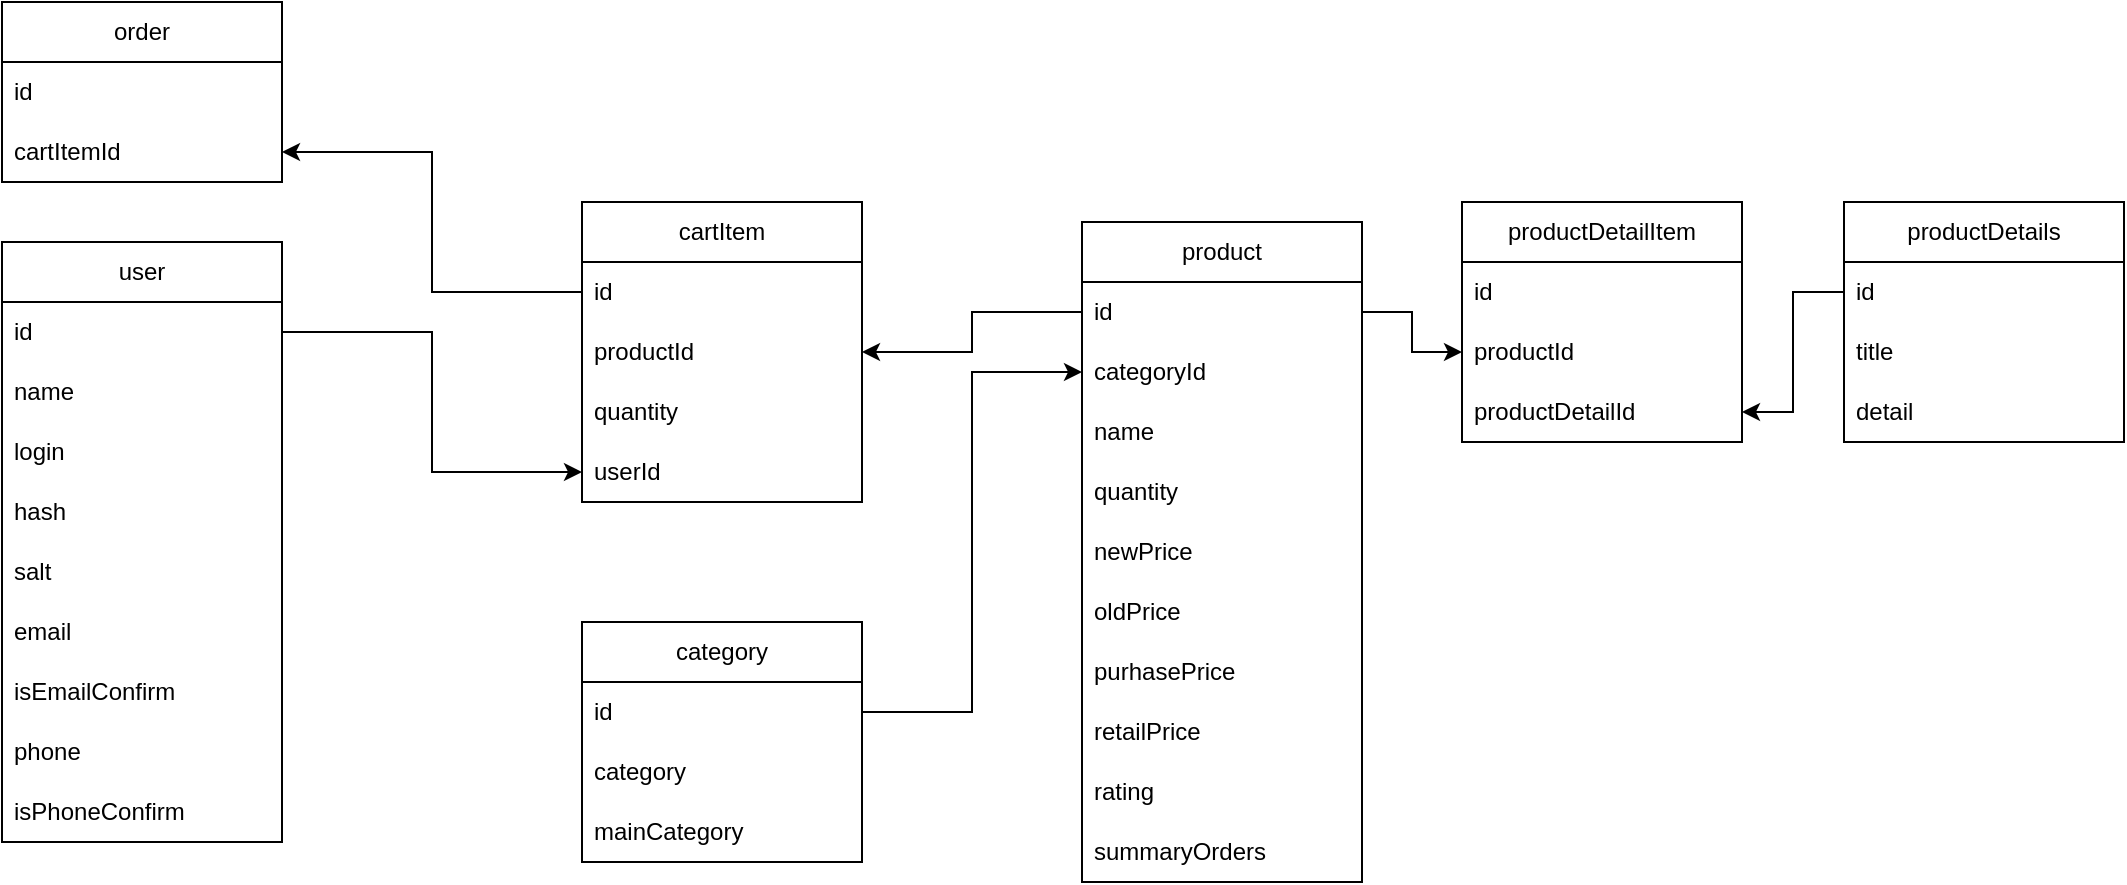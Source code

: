 <mxfile version="22.1.18" type="github">
  <diagram name="Страница — 1" id="G4xhVnow05ZsofrNweHC">
    <mxGraphModel dx="1025" dy="1390" grid="1" gridSize="10" guides="1" tooltips="1" connect="1" arrows="1" fold="1" page="1" pageScale="1" pageWidth="1169" pageHeight="827" math="0" shadow="0">
      <root>
        <mxCell id="0" />
        <mxCell id="1" parent="0" />
        <mxCell id="Ku_C6SEnF8b7OBF4rfpm-1" value="user&lt;br&gt;" style="swimlane;fontStyle=0;childLayout=stackLayout;horizontal=1;startSize=30;horizontalStack=0;resizeParent=1;resizeParentMax=0;resizeLast=0;collapsible=1;marginBottom=0;whiteSpace=wrap;html=1;" vertex="1" parent="1">
          <mxGeometry x="80" y="80" width="140" height="300" as="geometry" />
        </mxCell>
        <mxCell id="Ku_C6SEnF8b7OBF4rfpm-10" value="id" style="text;strokeColor=none;fillColor=none;align=left;verticalAlign=middle;spacingLeft=4;spacingRight=4;overflow=hidden;points=[[0,0.5],[1,0.5]];portConstraint=eastwest;rotatable=0;whiteSpace=wrap;html=1;" vertex="1" parent="Ku_C6SEnF8b7OBF4rfpm-1">
          <mxGeometry y="30" width="140" height="30" as="geometry" />
        </mxCell>
        <mxCell id="Ku_C6SEnF8b7OBF4rfpm-2" value="name" style="text;strokeColor=none;fillColor=none;align=left;verticalAlign=middle;spacingLeft=4;spacingRight=4;overflow=hidden;points=[[0,0.5],[1,0.5]];portConstraint=eastwest;rotatable=0;whiteSpace=wrap;html=1;" vertex="1" parent="Ku_C6SEnF8b7OBF4rfpm-1">
          <mxGeometry y="60" width="140" height="30" as="geometry" />
        </mxCell>
        <mxCell id="Ku_C6SEnF8b7OBF4rfpm-5" value="login" style="text;strokeColor=none;fillColor=none;align=left;verticalAlign=middle;spacingLeft=4;spacingRight=4;overflow=hidden;points=[[0,0.5],[1,0.5]];portConstraint=eastwest;rotatable=0;whiteSpace=wrap;html=1;" vertex="1" parent="Ku_C6SEnF8b7OBF4rfpm-1">
          <mxGeometry y="90" width="140" height="30" as="geometry" />
        </mxCell>
        <mxCell id="Ku_C6SEnF8b7OBF4rfpm-6" value="hash" style="text;strokeColor=none;fillColor=none;align=left;verticalAlign=middle;spacingLeft=4;spacingRight=4;overflow=hidden;points=[[0,0.5],[1,0.5]];portConstraint=eastwest;rotatable=0;whiteSpace=wrap;html=1;" vertex="1" parent="Ku_C6SEnF8b7OBF4rfpm-1">
          <mxGeometry y="120" width="140" height="30" as="geometry" />
        </mxCell>
        <mxCell id="Ku_C6SEnF8b7OBF4rfpm-70" value="salt" style="text;strokeColor=none;fillColor=none;align=left;verticalAlign=middle;spacingLeft=4;spacingRight=4;overflow=hidden;points=[[0,0.5],[1,0.5]];portConstraint=eastwest;rotatable=0;whiteSpace=wrap;html=1;" vertex="1" parent="Ku_C6SEnF8b7OBF4rfpm-1">
          <mxGeometry y="150" width="140" height="30" as="geometry" />
        </mxCell>
        <mxCell id="Ku_C6SEnF8b7OBF4rfpm-8" value="email" style="text;strokeColor=none;fillColor=none;align=left;verticalAlign=middle;spacingLeft=4;spacingRight=4;overflow=hidden;points=[[0,0.5],[1,0.5]];portConstraint=eastwest;rotatable=0;whiteSpace=wrap;html=1;" vertex="1" parent="Ku_C6SEnF8b7OBF4rfpm-1">
          <mxGeometry y="180" width="140" height="30" as="geometry" />
        </mxCell>
        <mxCell id="Ku_C6SEnF8b7OBF4rfpm-38" value="isEmailConfirm" style="text;strokeColor=none;fillColor=none;align=left;verticalAlign=middle;spacingLeft=4;spacingRight=4;overflow=hidden;points=[[0,0.5],[1,0.5]];portConstraint=eastwest;rotatable=0;whiteSpace=wrap;html=1;" vertex="1" parent="Ku_C6SEnF8b7OBF4rfpm-1">
          <mxGeometry y="210" width="140" height="30" as="geometry" />
        </mxCell>
        <mxCell id="Ku_C6SEnF8b7OBF4rfpm-39" value="phone" style="text;strokeColor=none;fillColor=none;align=left;verticalAlign=middle;spacingLeft=4;spacingRight=4;overflow=hidden;points=[[0,0.5],[1,0.5]];portConstraint=eastwest;rotatable=0;whiteSpace=wrap;html=1;" vertex="1" parent="Ku_C6SEnF8b7OBF4rfpm-1">
          <mxGeometry y="240" width="140" height="30" as="geometry" />
        </mxCell>
        <mxCell id="Ku_C6SEnF8b7OBF4rfpm-40" value="isPhoneConfirm" style="text;strokeColor=none;fillColor=none;align=left;verticalAlign=middle;spacingLeft=4;spacingRight=4;overflow=hidden;points=[[0,0.5],[1,0.5]];portConstraint=eastwest;rotatable=0;whiteSpace=wrap;html=1;" vertex="1" parent="Ku_C6SEnF8b7OBF4rfpm-1">
          <mxGeometry y="270" width="140" height="30" as="geometry" />
        </mxCell>
        <mxCell id="Ku_C6SEnF8b7OBF4rfpm-12" value="cartItem" style="swimlane;fontStyle=0;childLayout=stackLayout;horizontal=1;startSize=30;horizontalStack=0;resizeParent=1;resizeParentMax=0;resizeLast=0;collapsible=1;marginBottom=0;whiteSpace=wrap;html=1;" vertex="1" parent="1">
          <mxGeometry x="370" y="60" width="140" height="150" as="geometry" />
        </mxCell>
        <mxCell id="Ku_C6SEnF8b7OBF4rfpm-13" value="id" style="text;strokeColor=none;fillColor=none;align=left;verticalAlign=middle;spacingLeft=4;spacingRight=4;overflow=hidden;points=[[0,0.5],[1,0.5]];portConstraint=eastwest;rotatable=0;whiteSpace=wrap;html=1;" vertex="1" parent="Ku_C6SEnF8b7OBF4rfpm-12">
          <mxGeometry y="30" width="140" height="30" as="geometry" />
        </mxCell>
        <mxCell id="Ku_C6SEnF8b7OBF4rfpm-14" value="productId" style="text;strokeColor=none;fillColor=none;align=left;verticalAlign=middle;spacingLeft=4;spacingRight=4;overflow=hidden;points=[[0,0.5],[1,0.5]];portConstraint=eastwest;rotatable=0;whiteSpace=wrap;html=1;" vertex="1" parent="Ku_C6SEnF8b7OBF4rfpm-12">
          <mxGeometry y="60" width="140" height="30" as="geometry" />
        </mxCell>
        <mxCell id="Ku_C6SEnF8b7OBF4rfpm-15" value="quantity" style="text;strokeColor=none;fillColor=none;align=left;verticalAlign=middle;spacingLeft=4;spacingRight=4;overflow=hidden;points=[[0,0.5],[1,0.5]];portConstraint=eastwest;rotatable=0;whiteSpace=wrap;html=1;" vertex="1" parent="Ku_C6SEnF8b7OBF4rfpm-12">
          <mxGeometry y="90" width="140" height="30" as="geometry" />
        </mxCell>
        <mxCell id="Ku_C6SEnF8b7OBF4rfpm-19" value="userId" style="text;strokeColor=none;fillColor=none;align=left;verticalAlign=middle;spacingLeft=4;spacingRight=4;overflow=hidden;points=[[0,0.5],[1,0.5]];portConstraint=eastwest;rotatable=0;whiteSpace=wrap;html=1;" vertex="1" parent="Ku_C6SEnF8b7OBF4rfpm-12">
          <mxGeometry y="120" width="140" height="30" as="geometry" />
        </mxCell>
        <mxCell id="Ku_C6SEnF8b7OBF4rfpm-24" value="product" style="swimlane;fontStyle=0;childLayout=stackLayout;horizontal=1;startSize=30;horizontalStack=0;resizeParent=1;resizeParentMax=0;resizeLast=0;collapsible=1;marginBottom=0;whiteSpace=wrap;html=1;" vertex="1" parent="1">
          <mxGeometry x="620" y="70" width="140" height="330" as="geometry" />
        </mxCell>
        <mxCell id="Ku_C6SEnF8b7OBF4rfpm-25" value="id" style="text;strokeColor=none;fillColor=none;align=left;verticalAlign=middle;spacingLeft=4;spacingRight=4;overflow=hidden;points=[[0,0.5],[1,0.5]];portConstraint=eastwest;rotatable=0;whiteSpace=wrap;html=1;" vertex="1" parent="Ku_C6SEnF8b7OBF4rfpm-24">
          <mxGeometry y="30" width="140" height="30" as="geometry" />
        </mxCell>
        <mxCell id="Ku_C6SEnF8b7OBF4rfpm-28" value="categoryId" style="text;strokeColor=none;fillColor=none;align=left;verticalAlign=middle;spacingLeft=4;spacingRight=4;overflow=hidden;points=[[0,0.5],[1,0.5]];portConstraint=eastwest;rotatable=0;whiteSpace=wrap;html=1;" vertex="1" parent="Ku_C6SEnF8b7OBF4rfpm-24">
          <mxGeometry y="60" width="140" height="30" as="geometry" />
        </mxCell>
        <mxCell id="Ku_C6SEnF8b7OBF4rfpm-29" value="name" style="text;strokeColor=none;fillColor=none;align=left;verticalAlign=middle;spacingLeft=4;spacingRight=4;overflow=hidden;points=[[0,0.5],[1,0.5]];portConstraint=eastwest;rotatable=0;whiteSpace=wrap;html=1;" vertex="1" parent="Ku_C6SEnF8b7OBF4rfpm-24">
          <mxGeometry y="90" width="140" height="30" as="geometry" />
        </mxCell>
        <mxCell id="Ku_C6SEnF8b7OBF4rfpm-30" value="quantity" style="text;strokeColor=none;fillColor=none;align=left;verticalAlign=middle;spacingLeft=4;spacingRight=4;overflow=hidden;points=[[0,0.5],[1,0.5]];portConstraint=eastwest;rotatable=0;whiteSpace=wrap;html=1;" vertex="1" parent="Ku_C6SEnF8b7OBF4rfpm-24">
          <mxGeometry y="120" width="140" height="30" as="geometry" />
        </mxCell>
        <mxCell id="Ku_C6SEnF8b7OBF4rfpm-31" value="newPrice" style="text;strokeColor=none;fillColor=none;align=left;verticalAlign=middle;spacingLeft=4;spacingRight=4;overflow=hidden;points=[[0,0.5],[1,0.5]];portConstraint=eastwest;rotatable=0;whiteSpace=wrap;html=1;" vertex="1" parent="Ku_C6SEnF8b7OBF4rfpm-24">
          <mxGeometry y="150" width="140" height="30" as="geometry" />
        </mxCell>
        <mxCell id="Ku_C6SEnF8b7OBF4rfpm-33" value="oldPrice" style="text;strokeColor=none;fillColor=none;align=left;verticalAlign=middle;spacingLeft=4;spacingRight=4;overflow=hidden;points=[[0,0.5],[1,0.5]];portConstraint=eastwest;rotatable=0;whiteSpace=wrap;html=1;" vertex="1" parent="Ku_C6SEnF8b7OBF4rfpm-24">
          <mxGeometry y="180" width="140" height="30" as="geometry" />
        </mxCell>
        <mxCell id="Ku_C6SEnF8b7OBF4rfpm-34" value="purhasePrice" style="text;strokeColor=none;fillColor=none;align=left;verticalAlign=middle;spacingLeft=4;spacingRight=4;overflow=hidden;points=[[0,0.5],[1,0.5]];portConstraint=eastwest;rotatable=0;whiteSpace=wrap;html=1;" vertex="1" parent="Ku_C6SEnF8b7OBF4rfpm-24">
          <mxGeometry y="210" width="140" height="30" as="geometry" />
        </mxCell>
        <mxCell id="Ku_C6SEnF8b7OBF4rfpm-35" value="retailPrice" style="text;strokeColor=none;fillColor=none;align=left;verticalAlign=middle;spacingLeft=4;spacingRight=4;overflow=hidden;points=[[0,0.5],[1,0.5]];portConstraint=eastwest;rotatable=0;whiteSpace=wrap;html=1;" vertex="1" parent="Ku_C6SEnF8b7OBF4rfpm-24">
          <mxGeometry y="240" width="140" height="30" as="geometry" />
        </mxCell>
        <mxCell id="Ku_C6SEnF8b7OBF4rfpm-62" value="rating" style="text;strokeColor=none;fillColor=none;align=left;verticalAlign=middle;spacingLeft=4;spacingRight=4;overflow=hidden;points=[[0,0.5],[1,0.5]];portConstraint=eastwest;rotatable=0;whiteSpace=wrap;html=1;" vertex="1" parent="Ku_C6SEnF8b7OBF4rfpm-24">
          <mxGeometry y="270" width="140" height="30" as="geometry" />
        </mxCell>
        <mxCell id="Ku_C6SEnF8b7OBF4rfpm-63" value="summaryOrders" style="text;strokeColor=none;fillColor=none;align=left;verticalAlign=middle;spacingLeft=4;spacingRight=4;overflow=hidden;points=[[0,0.5],[1,0.5]];portConstraint=eastwest;rotatable=0;whiteSpace=wrap;html=1;" vertex="1" parent="Ku_C6SEnF8b7OBF4rfpm-24">
          <mxGeometry y="300" width="140" height="30" as="geometry" />
        </mxCell>
        <mxCell id="Ku_C6SEnF8b7OBF4rfpm-36" style="edgeStyle=orthogonalEdgeStyle;rounded=0;orthogonalLoop=1;jettySize=auto;html=1;entryX=1;entryY=0.5;entryDx=0;entryDy=0;" edge="1" parent="1" source="Ku_C6SEnF8b7OBF4rfpm-25" target="Ku_C6SEnF8b7OBF4rfpm-14">
          <mxGeometry relative="1" as="geometry" />
        </mxCell>
        <mxCell id="Ku_C6SEnF8b7OBF4rfpm-37" style="edgeStyle=orthogonalEdgeStyle;rounded=0;orthogonalLoop=1;jettySize=auto;html=1;entryX=0;entryY=0.5;entryDx=0;entryDy=0;" edge="1" parent="1" source="Ku_C6SEnF8b7OBF4rfpm-10" target="Ku_C6SEnF8b7OBF4rfpm-19">
          <mxGeometry relative="1" as="geometry" />
        </mxCell>
        <mxCell id="Ku_C6SEnF8b7OBF4rfpm-42" value="order" style="swimlane;fontStyle=0;childLayout=stackLayout;horizontal=1;startSize=30;horizontalStack=0;resizeParent=1;resizeParentMax=0;resizeLast=0;collapsible=1;marginBottom=0;whiteSpace=wrap;html=1;" vertex="1" parent="1">
          <mxGeometry x="80" y="-40" width="140" height="90" as="geometry" />
        </mxCell>
        <mxCell id="Ku_C6SEnF8b7OBF4rfpm-43" value="id" style="text;strokeColor=none;fillColor=none;align=left;verticalAlign=middle;spacingLeft=4;spacingRight=4;overflow=hidden;points=[[0,0.5],[1,0.5]];portConstraint=eastwest;rotatable=0;whiteSpace=wrap;html=1;" vertex="1" parent="Ku_C6SEnF8b7OBF4rfpm-42">
          <mxGeometry y="30" width="140" height="30" as="geometry" />
        </mxCell>
        <mxCell id="Ku_C6SEnF8b7OBF4rfpm-46" value="cartItemId" style="text;strokeColor=none;fillColor=none;align=left;verticalAlign=middle;spacingLeft=4;spacingRight=4;overflow=hidden;points=[[0,0.5],[1,0.5]];portConstraint=eastwest;rotatable=0;whiteSpace=wrap;html=1;" vertex="1" parent="Ku_C6SEnF8b7OBF4rfpm-42">
          <mxGeometry y="60" width="140" height="30" as="geometry" />
        </mxCell>
        <mxCell id="Ku_C6SEnF8b7OBF4rfpm-47" style="edgeStyle=orthogonalEdgeStyle;rounded=0;orthogonalLoop=1;jettySize=auto;html=1;entryX=1;entryY=0.5;entryDx=0;entryDy=0;" edge="1" parent="1" source="Ku_C6SEnF8b7OBF4rfpm-13" target="Ku_C6SEnF8b7OBF4rfpm-46">
          <mxGeometry relative="1" as="geometry" />
        </mxCell>
        <mxCell id="Ku_C6SEnF8b7OBF4rfpm-48" value="productDetails" style="swimlane;fontStyle=0;childLayout=stackLayout;horizontal=1;startSize=30;horizontalStack=0;resizeParent=1;resizeParentMax=0;resizeLast=0;collapsible=1;marginBottom=0;whiteSpace=wrap;html=1;" vertex="1" parent="1">
          <mxGeometry x="1001" y="60" width="140" height="120" as="geometry" />
        </mxCell>
        <mxCell id="Ku_C6SEnF8b7OBF4rfpm-49" value="id" style="text;strokeColor=none;fillColor=none;align=left;verticalAlign=middle;spacingLeft=4;spacingRight=4;overflow=hidden;points=[[0,0.5],[1,0.5]];portConstraint=eastwest;rotatable=0;whiteSpace=wrap;html=1;" vertex="1" parent="Ku_C6SEnF8b7OBF4rfpm-48">
          <mxGeometry y="30" width="140" height="30" as="geometry" />
        </mxCell>
        <mxCell id="Ku_C6SEnF8b7OBF4rfpm-52" value="title" style="text;strokeColor=none;fillColor=none;align=left;verticalAlign=middle;spacingLeft=4;spacingRight=4;overflow=hidden;points=[[0,0.5],[1,0.5]];portConstraint=eastwest;rotatable=0;whiteSpace=wrap;html=1;" vertex="1" parent="Ku_C6SEnF8b7OBF4rfpm-48">
          <mxGeometry y="60" width="140" height="30" as="geometry" />
        </mxCell>
        <mxCell id="Ku_C6SEnF8b7OBF4rfpm-61" value="detail" style="text;strokeColor=none;fillColor=none;align=left;verticalAlign=middle;spacingLeft=4;spacingRight=4;overflow=hidden;points=[[0,0.5],[1,0.5]];portConstraint=eastwest;rotatable=0;whiteSpace=wrap;html=1;" vertex="1" parent="Ku_C6SEnF8b7OBF4rfpm-48">
          <mxGeometry y="90" width="140" height="30" as="geometry" />
        </mxCell>
        <mxCell id="Ku_C6SEnF8b7OBF4rfpm-53" value="productDetailItem" style="swimlane;fontStyle=0;childLayout=stackLayout;horizontal=1;startSize=30;horizontalStack=0;resizeParent=1;resizeParentMax=0;resizeLast=0;collapsible=1;marginBottom=0;whiteSpace=wrap;html=1;" vertex="1" parent="1">
          <mxGeometry x="810" y="60" width="140" height="120" as="geometry" />
        </mxCell>
        <mxCell id="Ku_C6SEnF8b7OBF4rfpm-54" value="id" style="text;strokeColor=none;fillColor=none;align=left;verticalAlign=middle;spacingLeft=4;spacingRight=4;overflow=hidden;points=[[0,0.5],[1,0.5]];portConstraint=eastwest;rotatable=0;whiteSpace=wrap;html=1;" vertex="1" parent="Ku_C6SEnF8b7OBF4rfpm-53">
          <mxGeometry y="30" width="140" height="30" as="geometry" />
        </mxCell>
        <mxCell id="Ku_C6SEnF8b7OBF4rfpm-57" value="productId" style="text;strokeColor=none;fillColor=none;align=left;verticalAlign=middle;spacingLeft=4;spacingRight=4;overflow=hidden;points=[[0,0.5],[1,0.5]];portConstraint=eastwest;rotatable=0;whiteSpace=wrap;html=1;" vertex="1" parent="Ku_C6SEnF8b7OBF4rfpm-53">
          <mxGeometry y="60" width="140" height="30" as="geometry" />
        </mxCell>
        <mxCell id="Ku_C6SEnF8b7OBF4rfpm-58" value="productDetailId" style="text;strokeColor=none;fillColor=none;align=left;verticalAlign=middle;spacingLeft=4;spacingRight=4;overflow=hidden;points=[[0,0.5],[1,0.5]];portConstraint=eastwest;rotatable=0;whiteSpace=wrap;html=1;" vertex="1" parent="Ku_C6SEnF8b7OBF4rfpm-53">
          <mxGeometry y="90" width="140" height="30" as="geometry" />
        </mxCell>
        <mxCell id="Ku_C6SEnF8b7OBF4rfpm-59" style="edgeStyle=orthogonalEdgeStyle;rounded=0;orthogonalLoop=1;jettySize=auto;html=1;entryX=0;entryY=0.5;entryDx=0;entryDy=0;" edge="1" parent="1" source="Ku_C6SEnF8b7OBF4rfpm-25" target="Ku_C6SEnF8b7OBF4rfpm-57">
          <mxGeometry relative="1" as="geometry" />
        </mxCell>
        <mxCell id="Ku_C6SEnF8b7OBF4rfpm-60" style="edgeStyle=orthogonalEdgeStyle;rounded=0;orthogonalLoop=1;jettySize=auto;html=1;entryX=1;entryY=0.5;entryDx=0;entryDy=0;" edge="1" parent="1" source="Ku_C6SEnF8b7OBF4rfpm-49" target="Ku_C6SEnF8b7OBF4rfpm-58">
          <mxGeometry relative="1" as="geometry" />
        </mxCell>
        <mxCell id="Ku_C6SEnF8b7OBF4rfpm-64" value="category" style="swimlane;fontStyle=0;childLayout=stackLayout;horizontal=1;startSize=30;horizontalStack=0;resizeParent=1;resizeParentMax=0;resizeLast=0;collapsible=1;marginBottom=0;whiteSpace=wrap;html=1;" vertex="1" parent="1">
          <mxGeometry x="370" y="270" width="140" height="120" as="geometry" />
        </mxCell>
        <mxCell id="Ku_C6SEnF8b7OBF4rfpm-65" value="id" style="text;strokeColor=none;fillColor=none;align=left;verticalAlign=middle;spacingLeft=4;spacingRight=4;overflow=hidden;points=[[0,0.5],[1,0.5]];portConstraint=eastwest;rotatable=0;whiteSpace=wrap;html=1;" vertex="1" parent="Ku_C6SEnF8b7OBF4rfpm-64">
          <mxGeometry y="30" width="140" height="30" as="geometry" />
        </mxCell>
        <mxCell id="Ku_C6SEnF8b7OBF4rfpm-68" value="category" style="text;strokeColor=none;fillColor=none;align=left;verticalAlign=middle;spacingLeft=4;spacingRight=4;overflow=hidden;points=[[0,0.5],[1,0.5]];portConstraint=eastwest;rotatable=0;whiteSpace=wrap;html=1;" vertex="1" parent="Ku_C6SEnF8b7OBF4rfpm-64">
          <mxGeometry y="60" width="140" height="30" as="geometry" />
        </mxCell>
        <mxCell id="Ku_C6SEnF8b7OBF4rfpm-66" value="mainCategory" style="text;strokeColor=none;fillColor=none;align=left;verticalAlign=middle;spacingLeft=4;spacingRight=4;overflow=hidden;points=[[0,0.5],[1,0.5]];portConstraint=eastwest;rotatable=0;whiteSpace=wrap;html=1;" vertex="1" parent="Ku_C6SEnF8b7OBF4rfpm-64">
          <mxGeometry y="90" width="140" height="30" as="geometry" />
        </mxCell>
        <mxCell id="Ku_C6SEnF8b7OBF4rfpm-69" style="edgeStyle=orthogonalEdgeStyle;rounded=0;orthogonalLoop=1;jettySize=auto;html=1;entryX=0;entryY=0.5;entryDx=0;entryDy=0;" edge="1" parent="1" source="Ku_C6SEnF8b7OBF4rfpm-65" target="Ku_C6SEnF8b7OBF4rfpm-28">
          <mxGeometry relative="1" as="geometry" />
        </mxCell>
      </root>
    </mxGraphModel>
  </diagram>
</mxfile>
